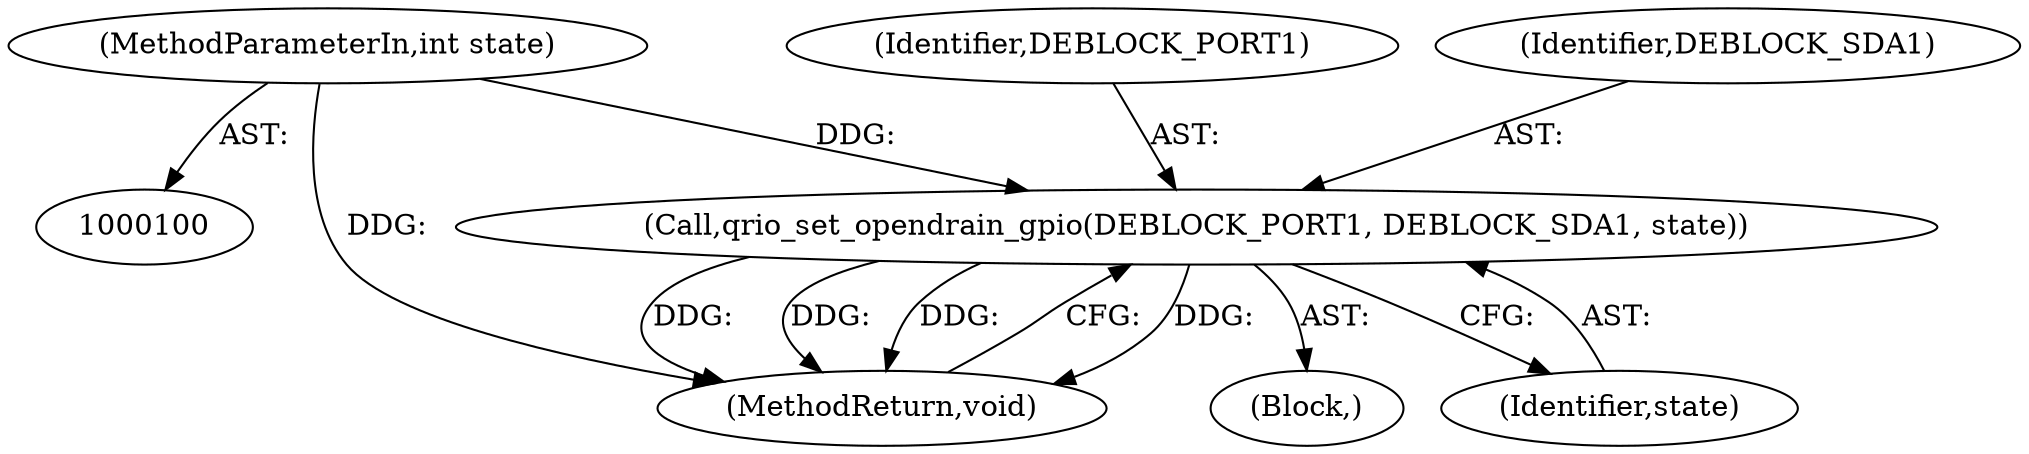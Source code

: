 digraph "1_u-boot_master_8@API" {
"1000103" [label="(Call,qrio_set_opendrain_gpio(DEBLOCK_PORT1, DEBLOCK_SDA1, state))"];
"1000101" [label="(MethodParameterIn,int state)"];
"1000107" [label="(MethodReturn,void)"];
"1000101" [label="(MethodParameterIn,int state)"];
"1000104" [label="(Identifier,DEBLOCK_PORT1)"];
"1000105" [label="(Identifier,DEBLOCK_SDA1)"];
"1000102" [label="(Block,)"];
"1000103" [label="(Call,qrio_set_opendrain_gpio(DEBLOCK_PORT1, DEBLOCK_SDA1, state))"];
"1000106" [label="(Identifier,state)"];
"1000103" -> "1000102"  [label="AST: "];
"1000103" -> "1000106"  [label="CFG: "];
"1000104" -> "1000103"  [label="AST: "];
"1000105" -> "1000103"  [label="AST: "];
"1000106" -> "1000103"  [label="AST: "];
"1000107" -> "1000103"  [label="CFG: "];
"1000103" -> "1000107"  [label="DDG: "];
"1000103" -> "1000107"  [label="DDG: "];
"1000103" -> "1000107"  [label="DDG: "];
"1000103" -> "1000107"  [label="DDG: "];
"1000101" -> "1000103"  [label="DDG: "];
"1000101" -> "1000100"  [label="AST: "];
"1000101" -> "1000107"  [label="DDG: "];
}
